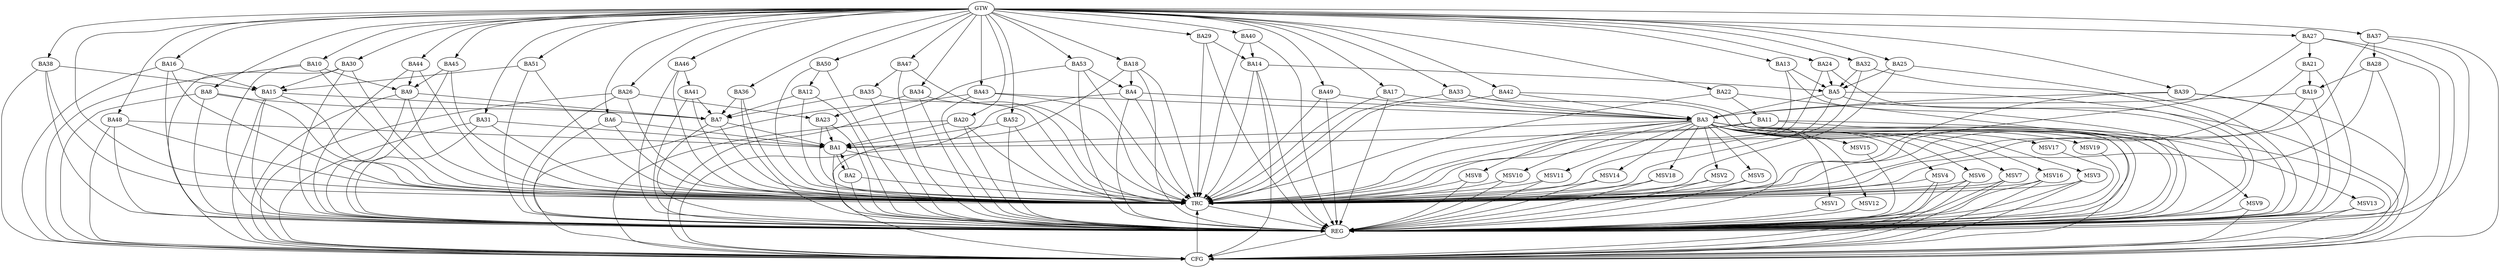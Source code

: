strict digraph G {
  BA1 [ label="BA1" ];
  BA2 [ label="BA2" ];
  BA3 [ label="BA3" ];
  BA4 [ label="BA4" ];
  BA5 [ label="BA5" ];
  BA6 [ label="BA6" ];
  BA7 [ label="BA7" ];
  BA8 [ label="BA8" ];
  BA9 [ label="BA9" ];
  BA10 [ label="BA10" ];
  BA11 [ label="BA11" ];
  BA12 [ label="BA12" ];
  BA13 [ label="BA13" ];
  BA14 [ label="BA14" ];
  BA15 [ label="BA15" ];
  BA16 [ label="BA16" ];
  BA17 [ label="BA17" ];
  BA18 [ label="BA18" ];
  BA19 [ label="BA19" ];
  BA20 [ label="BA20" ];
  BA21 [ label="BA21" ];
  BA22 [ label="BA22" ];
  BA23 [ label="BA23" ];
  BA24 [ label="BA24" ];
  BA25 [ label="BA25" ];
  BA26 [ label="BA26" ];
  BA27 [ label="BA27" ];
  BA28 [ label="BA28" ];
  BA29 [ label="BA29" ];
  BA30 [ label="BA30" ];
  BA31 [ label="BA31" ];
  BA32 [ label="BA32" ];
  BA33 [ label="BA33" ];
  BA34 [ label="BA34" ];
  BA35 [ label="BA35" ];
  BA36 [ label="BA36" ];
  BA37 [ label="BA37" ];
  BA38 [ label="BA38" ];
  BA39 [ label="BA39" ];
  BA40 [ label="BA40" ];
  BA41 [ label="BA41" ];
  BA42 [ label="BA42" ];
  BA43 [ label="BA43" ];
  BA44 [ label="BA44" ];
  BA45 [ label="BA45" ];
  BA46 [ label="BA46" ];
  BA47 [ label="BA47" ];
  BA48 [ label="BA48" ];
  BA49 [ label="BA49" ];
  BA50 [ label="BA50" ];
  BA51 [ label="BA51" ];
  BA52 [ label="BA52" ];
  BA53 [ label="BA53" ];
  GTW [ label="GTW" ];
  REG [ label="REG" ];
  CFG [ label="CFG" ];
  TRC [ label="TRC" ];
  MSV1 [ label="MSV1" ];
  MSV2 [ label="MSV2" ];
  MSV3 [ label="MSV3" ];
  MSV4 [ label="MSV4" ];
  MSV5 [ label="MSV5" ];
  MSV6 [ label="MSV6" ];
  MSV7 [ label="MSV7" ];
  MSV8 [ label="MSV8" ];
  MSV9 [ label="MSV9" ];
  MSV10 [ label="MSV10" ];
  MSV11 [ label="MSV11" ];
  MSV12 [ label="MSV12" ];
  MSV13 [ label="MSV13" ];
  MSV14 [ label="MSV14" ];
  MSV15 [ label="MSV15" ];
  MSV16 [ label="MSV16" ];
  MSV17 [ label="MSV17" ];
  MSV18 [ label="MSV18" ];
  MSV19 [ label="MSV19" ];
  BA1 -> BA2;
  BA2 -> BA1;
  BA3 -> BA1;
  BA4 -> BA3;
  BA5 -> BA3;
  BA6 -> BA1;
  BA7 -> BA1;
  BA8 -> BA7;
  BA9 -> BA7;
  BA10 -> BA9;
  BA11 -> BA1;
  BA12 -> BA7;
  BA13 -> BA5;
  BA14 -> BA5;
  BA15 -> BA7;
  BA16 -> BA15;
  BA17 -> BA3;
  BA18 -> BA4;
  BA19 -> BA3;
  BA20 -> BA1;
  BA21 -> BA19;
  BA22 -> BA11;
  BA23 -> BA1;
  BA24 -> BA5;
  BA25 -> BA5;
  BA26 -> BA23;
  BA27 -> BA21;
  BA28 -> BA19;
  BA29 -> BA14;
  BA30 -> BA15;
  BA31 -> BA1;
  BA32 -> BA5;
  BA33 -> BA3;
  BA34 -> BA23;
  BA35 -> BA7;
  BA36 -> BA7;
  BA37 -> BA28;
  BA38 -> BA15;
  BA39 -> BA3;
  BA40 -> BA14;
  BA41 -> BA7;
  BA42 -> BA3;
  BA43 -> BA3;
  BA44 -> BA9;
  BA45 -> BA9;
  BA46 -> BA41;
  BA47 -> BA35;
  BA48 -> BA1;
  BA49 -> BA3;
  BA50 -> BA12;
  BA51 -> BA15;
  BA52 -> BA1;
  BA53 -> BA4;
  GTW -> BA6;
  GTW -> BA8;
  GTW -> BA10;
  GTW -> BA13;
  GTW -> BA16;
  GTW -> BA17;
  GTW -> BA18;
  GTW -> BA20;
  GTW -> BA22;
  GTW -> BA24;
  GTW -> BA25;
  GTW -> BA26;
  GTW -> BA27;
  GTW -> BA29;
  GTW -> BA30;
  GTW -> BA31;
  GTW -> BA32;
  GTW -> BA33;
  GTW -> BA34;
  GTW -> BA36;
  GTW -> BA37;
  GTW -> BA38;
  GTW -> BA39;
  GTW -> BA40;
  GTW -> BA42;
  GTW -> BA43;
  GTW -> BA44;
  GTW -> BA45;
  GTW -> BA46;
  GTW -> BA47;
  GTW -> BA48;
  GTW -> BA49;
  GTW -> BA50;
  GTW -> BA51;
  GTW -> BA52;
  GTW -> BA53;
  BA1 -> REG;
  BA2 -> REG;
  BA3 -> REG;
  BA4 -> REG;
  BA5 -> REG;
  BA6 -> REG;
  BA7 -> REG;
  BA8 -> REG;
  BA9 -> REG;
  BA10 -> REG;
  BA11 -> REG;
  BA12 -> REG;
  BA13 -> REG;
  BA14 -> REG;
  BA15 -> REG;
  BA16 -> REG;
  BA17 -> REG;
  BA18 -> REG;
  BA19 -> REG;
  BA20 -> REG;
  BA21 -> REG;
  BA22 -> REG;
  BA23 -> REG;
  BA24 -> REG;
  BA25 -> REG;
  BA26 -> REG;
  BA27 -> REG;
  BA28 -> REG;
  BA29 -> REG;
  BA30 -> REG;
  BA31 -> REG;
  BA32 -> REG;
  BA33 -> REG;
  BA34 -> REG;
  BA35 -> REG;
  BA36 -> REG;
  BA37 -> REG;
  BA38 -> REG;
  BA39 -> REG;
  BA40 -> REG;
  BA41 -> REG;
  BA42 -> REG;
  BA43 -> REG;
  BA44 -> REG;
  BA45 -> REG;
  BA46 -> REG;
  BA47 -> REG;
  BA48 -> REG;
  BA49 -> REG;
  BA50 -> REG;
  BA51 -> REG;
  BA52 -> REG;
  BA53 -> REG;
  BA10 -> CFG;
  BA37 -> CFG;
  BA20 -> CFG;
  BA8 -> CFG;
  BA39 -> CFG;
  BA5 -> CFG;
  BA48 -> CFG;
  BA18 -> CFG;
  BA53 -> CFG;
  BA4 -> CFG;
  BA30 -> CFG;
  BA27 -> CFG;
  BA3 -> CFG;
  BA11 -> CFG;
  BA26 -> CFG;
  BA14 -> CFG;
  BA38 -> CFG;
  BA31 -> CFG;
  BA43 -> CFG;
  BA16 -> CFG;
  BA9 -> CFG;
  BA15 -> CFG;
  REG -> CFG;
  BA1 -> TRC;
  BA2 -> TRC;
  BA3 -> TRC;
  BA4 -> TRC;
  BA5 -> TRC;
  BA6 -> TRC;
  BA7 -> TRC;
  BA8 -> TRC;
  BA9 -> TRC;
  BA10 -> TRC;
  BA11 -> TRC;
  BA12 -> TRC;
  BA13 -> TRC;
  BA14 -> TRC;
  BA15 -> TRC;
  BA16 -> TRC;
  BA17 -> TRC;
  BA18 -> TRC;
  BA19 -> TRC;
  BA20 -> TRC;
  BA21 -> TRC;
  BA22 -> TRC;
  BA23 -> TRC;
  BA24 -> TRC;
  BA25 -> TRC;
  BA26 -> TRC;
  BA27 -> TRC;
  BA28 -> TRC;
  BA29 -> TRC;
  BA30 -> TRC;
  BA31 -> TRC;
  BA32 -> TRC;
  BA33 -> TRC;
  BA34 -> TRC;
  BA35 -> TRC;
  BA36 -> TRC;
  BA37 -> TRC;
  BA38 -> TRC;
  BA39 -> TRC;
  BA40 -> TRC;
  BA41 -> TRC;
  BA42 -> TRC;
  BA43 -> TRC;
  BA44 -> TRC;
  BA45 -> TRC;
  BA46 -> TRC;
  BA47 -> TRC;
  BA48 -> TRC;
  BA49 -> TRC;
  BA50 -> TRC;
  BA51 -> TRC;
  BA52 -> TRC;
  BA53 -> TRC;
  GTW -> TRC;
  CFG -> TRC;
  TRC -> REG;
  BA3 -> MSV1;
  MSV1 -> REG;
  BA3 -> MSV2;
  BA3 -> MSV3;
  BA3 -> MSV4;
  BA3 -> MSV5;
  BA3 -> MSV6;
  BA3 -> MSV7;
  MSV2 -> REG;
  MSV2 -> TRC;
  MSV3 -> REG;
  MSV3 -> TRC;
  MSV3 -> CFG;
  MSV4 -> REG;
  MSV4 -> TRC;
  MSV4 -> CFG;
  MSV5 -> REG;
  MSV5 -> TRC;
  MSV6 -> REG;
  MSV6 -> TRC;
  MSV6 -> CFG;
  MSV7 -> REG;
  MSV7 -> TRC;
  MSV7 -> CFG;
  BA3 -> MSV8;
  BA3 -> MSV9;
  MSV8 -> REG;
  MSV8 -> TRC;
  MSV9 -> REG;
  MSV9 -> CFG;
  BA3 -> MSV10;
  MSV10 -> REG;
  MSV10 -> TRC;
  BA3 -> MSV11;
  BA3 -> MSV12;
  MSV11 -> REG;
  MSV11 -> TRC;
  MSV12 -> REG;
  BA3 -> MSV13;
  BA3 -> MSV14;
  MSV13 -> REG;
  MSV13 -> CFG;
  MSV14 -> REG;
  MSV14 -> TRC;
  BA3 -> MSV15;
  BA3 -> MSV16;
  BA3 -> MSV17;
  MSV15 -> REG;
  MSV16 -> REG;
  MSV16 -> TRC;
  MSV16 -> CFG;
  MSV17 -> REG;
  BA3 -> MSV18;
  BA3 -> MSV19;
  MSV18 -> REG;
  MSV18 -> TRC;
  MSV19 -> REG;
}
